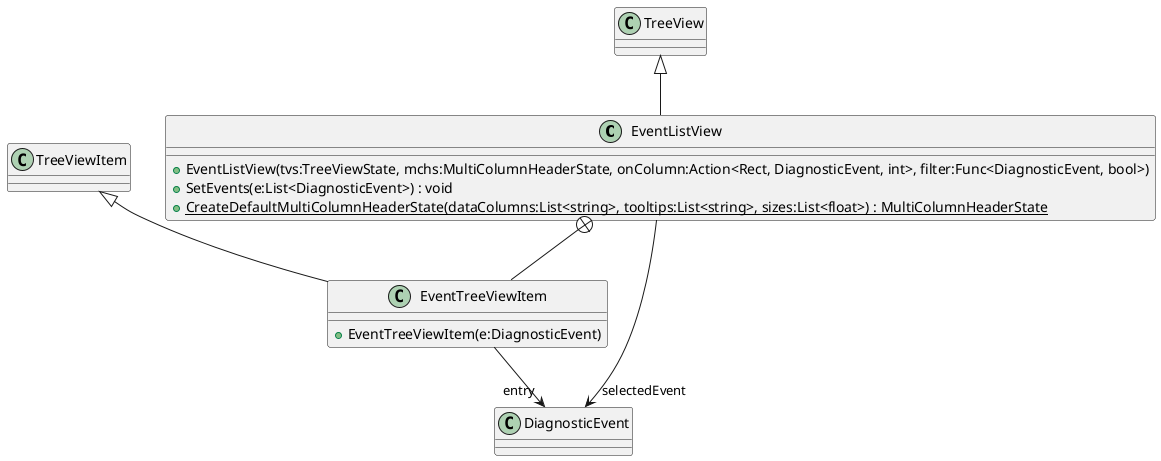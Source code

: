@startuml
class EventListView {
    + EventListView(tvs:TreeViewState, mchs:MultiColumnHeaderState, onColumn:Action<Rect, DiagnosticEvent, int>, filter:Func<DiagnosticEvent, bool>)
    + SetEvents(e:List<DiagnosticEvent>) : void
    + {static} CreateDefaultMultiColumnHeaderState(dataColumns:List<string>, tooltips:List<string>, sizes:List<float>) : MultiColumnHeaderState
}
class EventTreeViewItem {
    + EventTreeViewItem(e:DiagnosticEvent)
}
TreeView <|-- EventListView
EventListView --> "selectedEvent" DiagnosticEvent
EventListView +-- EventTreeViewItem
TreeViewItem <|-- EventTreeViewItem
EventTreeViewItem --> "entry" DiagnosticEvent
@enduml
